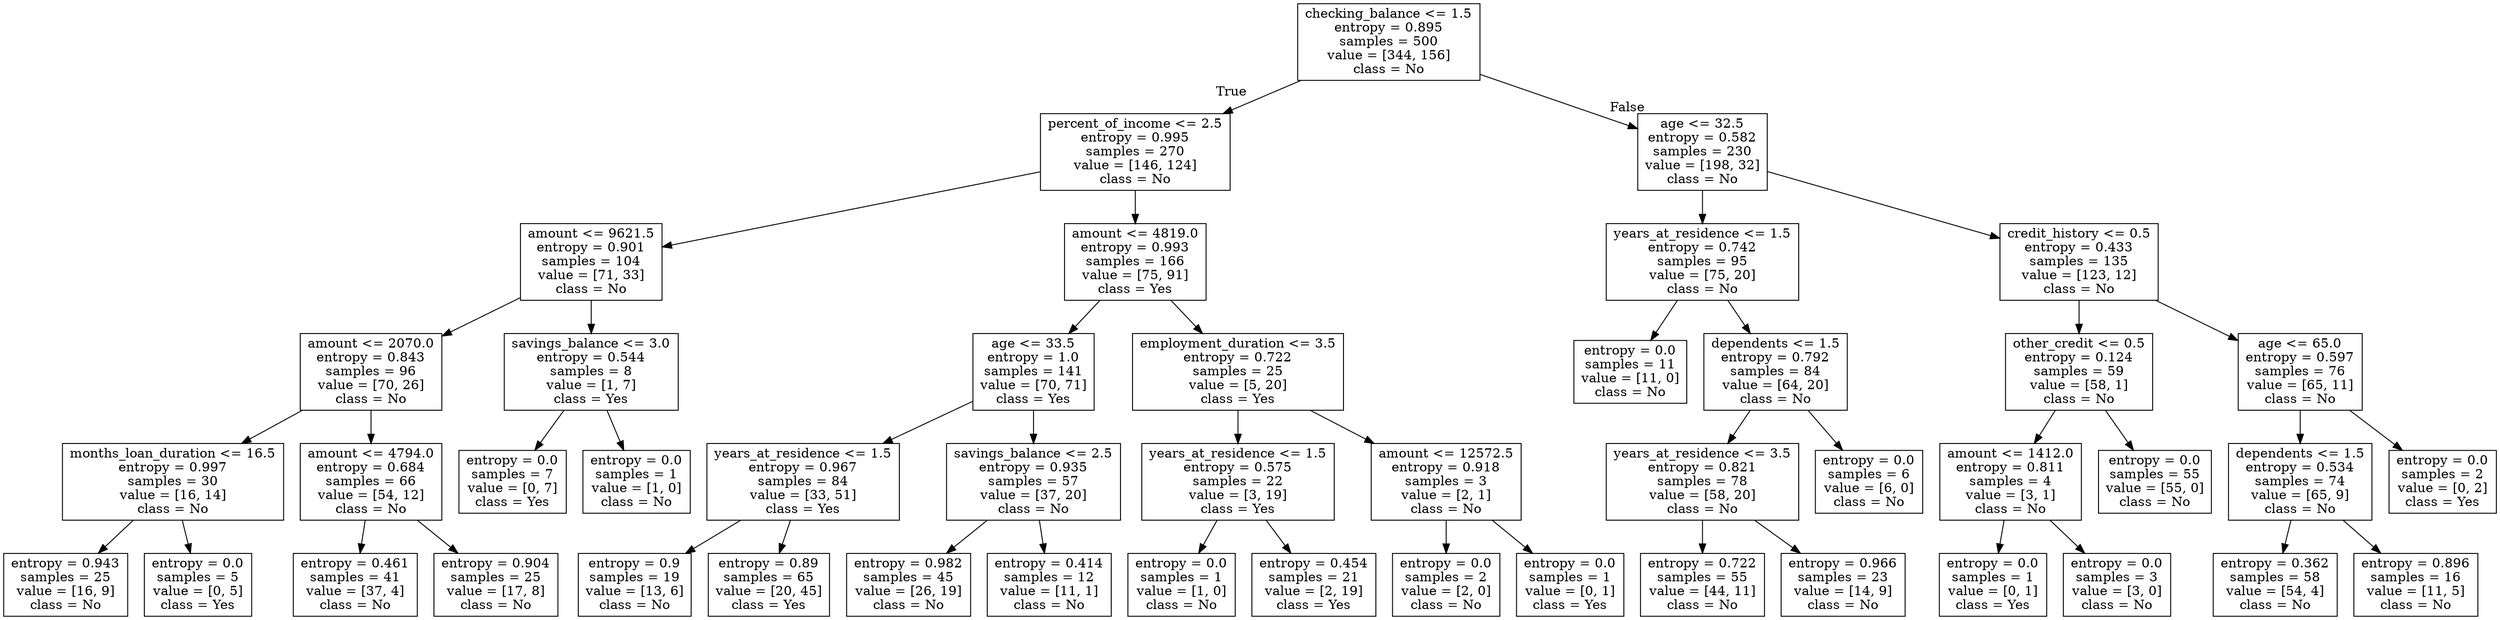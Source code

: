 digraph Tree {
node [shape=box] ;
0 [label="checking_balance <= 1.5\nentropy = 0.895\nsamples = 500\nvalue = [344, 156]\nclass = No"] ;
1 [label="percent_of_income <= 2.5\nentropy = 0.995\nsamples = 270\nvalue = [146, 124]\nclass = No"] ;
0 -> 1 [labeldistance=2.5, labelangle=45, headlabel="True"] ;
2 [label="amount <= 9621.5\nentropy = 0.901\nsamples = 104\nvalue = [71, 33]\nclass = No"] ;
1 -> 2 ;
3 [label="amount <= 2070.0\nentropy = 0.843\nsamples = 96\nvalue = [70, 26]\nclass = No"] ;
2 -> 3 ;
4 [label="months_loan_duration <= 16.5\nentropy = 0.997\nsamples = 30\nvalue = [16, 14]\nclass = No"] ;
3 -> 4 ;
5 [label="entropy = 0.943\nsamples = 25\nvalue = [16, 9]\nclass = No"] ;
4 -> 5 ;
6 [label="entropy = 0.0\nsamples = 5\nvalue = [0, 5]\nclass = Yes"] ;
4 -> 6 ;
7 [label="amount <= 4794.0\nentropy = 0.684\nsamples = 66\nvalue = [54, 12]\nclass = No"] ;
3 -> 7 ;
8 [label="entropy = 0.461\nsamples = 41\nvalue = [37, 4]\nclass = No"] ;
7 -> 8 ;
9 [label="entropy = 0.904\nsamples = 25\nvalue = [17, 8]\nclass = No"] ;
7 -> 9 ;
10 [label="savings_balance <= 3.0\nentropy = 0.544\nsamples = 8\nvalue = [1, 7]\nclass = Yes"] ;
2 -> 10 ;
11 [label="entropy = 0.0\nsamples = 7\nvalue = [0, 7]\nclass = Yes"] ;
10 -> 11 ;
12 [label="entropy = 0.0\nsamples = 1\nvalue = [1, 0]\nclass = No"] ;
10 -> 12 ;
13 [label="amount <= 4819.0\nentropy = 0.993\nsamples = 166\nvalue = [75, 91]\nclass = Yes"] ;
1 -> 13 ;
14 [label="age <= 33.5\nentropy = 1.0\nsamples = 141\nvalue = [70, 71]\nclass = Yes"] ;
13 -> 14 ;
15 [label="years_at_residence <= 1.5\nentropy = 0.967\nsamples = 84\nvalue = [33, 51]\nclass = Yes"] ;
14 -> 15 ;
16 [label="entropy = 0.9\nsamples = 19\nvalue = [13, 6]\nclass = No"] ;
15 -> 16 ;
17 [label="entropy = 0.89\nsamples = 65\nvalue = [20, 45]\nclass = Yes"] ;
15 -> 17 ;
18 [label="savings_balance <= 2.5\nentropy = 0.935\nsamples = 57\nvalue = [37, 20]\nclass = No"] ;
14 -> 18 ;
19 [label="entropy = 0.982\nsamples = 45\nvalue = [26, 19]\nclass = No"] ;
18 -> 19 ;
20 [label="entropy = 0.414\nsamples = 12\nvalue = [11, 1]\nclass = No"] ;
18 -> 20 ;
21 [label="employment_duration <= 3.5\nentropy = 0.722\nsamples = 25\nvalue = [5, 20]\nclass = Yes"] ;
13 -> 21 ;
22 [label="years_at_residence <= 1.5\nentropy = 0.575\nsamples = 22\nvalue = [3, 19]\nclass = Yes"] ;
21 -> 22 ;
23 [label="entropy = 0.0\nsamples = 1\nvalue = [1, 0]\nclass = No"] ;
22 -> 23 ;
24 [label="entropy = 0.454\nsamples = 21\nvalue = [2, 19]\nclass = Yes"] ;
22 -> 24 ;
25 [label="amount <= 12572.5\nentropy = 0.918\nsamples = 3\nvalue = [2, 1]\nclass = No"] ;
21 -> 25 ;
26 [label="entropy = 0.0\nsamples = 2\nvalue = [2, 0]\nclass = No"] ;
25 -> 26 ;
27 [label="entropy = 0.0\nsamples = 1\nvalue = [0, 1]\nclass = Yes"] ;
25 -> 27 ;
28 [label="age <= 32.5\nentropy = 0.582\nsamples = 230\nvalue = [198, 32]\nclass = No"] ;
0 -> 28 [labeldistance=2.5, labelangle=-45, headlabel="False"] ;
29 [label="years_at_residence <= 1.5\nentropy = 0.742\nsamples = 95\nvalue = [75, 20]\nclass = No"] ;
28 -> 29 ;
30 [label="entropy = 0.0\nsamples = 11\nvalue = [11, 0]\nclass = No"] ;
29 -> 30 ;
31 [label="dependents <= 1.5\nentropy = 0.792\nsamples = 84\nvalue = [64, 20]\nclass = No"] ;
29 -> 31 ;
32 [label="years_at_residence <= 3.5\nentropy = 0.821\nsamples = 78\nvalue = [58, 20]\nclass = No"] ;
31 -> 32 ;
33 [label="entropy = 0.722\nsamples = 55\nvalue = [44, 11]\nclass = No"] ;
32 -> 33 ;
34 [label="entropy = 0.966\nsamples = 23\nvalue = [14, 9]\nclass = No"] ;
32 -> 34 ;
35 [label="entropy = 0.0\nsamples = 6\nvalue = [6, 0]\nclass = No"] ;
31 -> 35 ;
36 [label="credit_history <= 0.5\nentropy = 0.433\nsamples = 135\nvalue = [123, 12]\nclass = No"] ;
28 -> 36 ;
37 [label="other_credit <= 0.5\nentropy = 0.124\nsamples = 59\nvalue = [58, 1]\nclass = No"] ;
36 -> 37 ;
38 [label="amount <= 1412.0\nentropy = 0.811\nsamples = 4\nvalue = [3, 1]\nclass = No"] ;
37 -> 38 ;
39 [label="entropy = 0.0\nsamples = 1\nvalue = [0, 1]\nclass = Yes"] ;
38 -> 39 ;
40 [label="entropy = 0.0\nsamples = 3\nvalue = [3, 0]\nclass = No"] ;
38 -> 40 ;
41 [label="entropy = 0.0\nsamples = 55\nvalue = [55, 0]\nclass = No"] ;
37 -> 41 ;
42 [label="age <= 65.0\nentropy = 0.597\nsamples = 76\nvalue = [65, 11]\nclass = No"] ;
36 -> 42 ;
43 [label="dependents <= 1.5\nentropy = 0.534\nsamples = 74\nvalue = [65, 9]\nclass = No"] ;
42 -> 43 ;
44 [label="entropy = 0.362\nsamples = 58\nvalue = [54, 4]\nclass = No"] ;
43 -> 44 ;
45 [label="entropy = 0.896\nsamples = 16\nvalue = [11, 5]\nclass = No"] ;
43 -> 45 ;
46 [label="entropy = 0.0\nsamples = 2\nvalue = [0, 2]\nclass = Yes"] ;
42 -> 46 ;
}